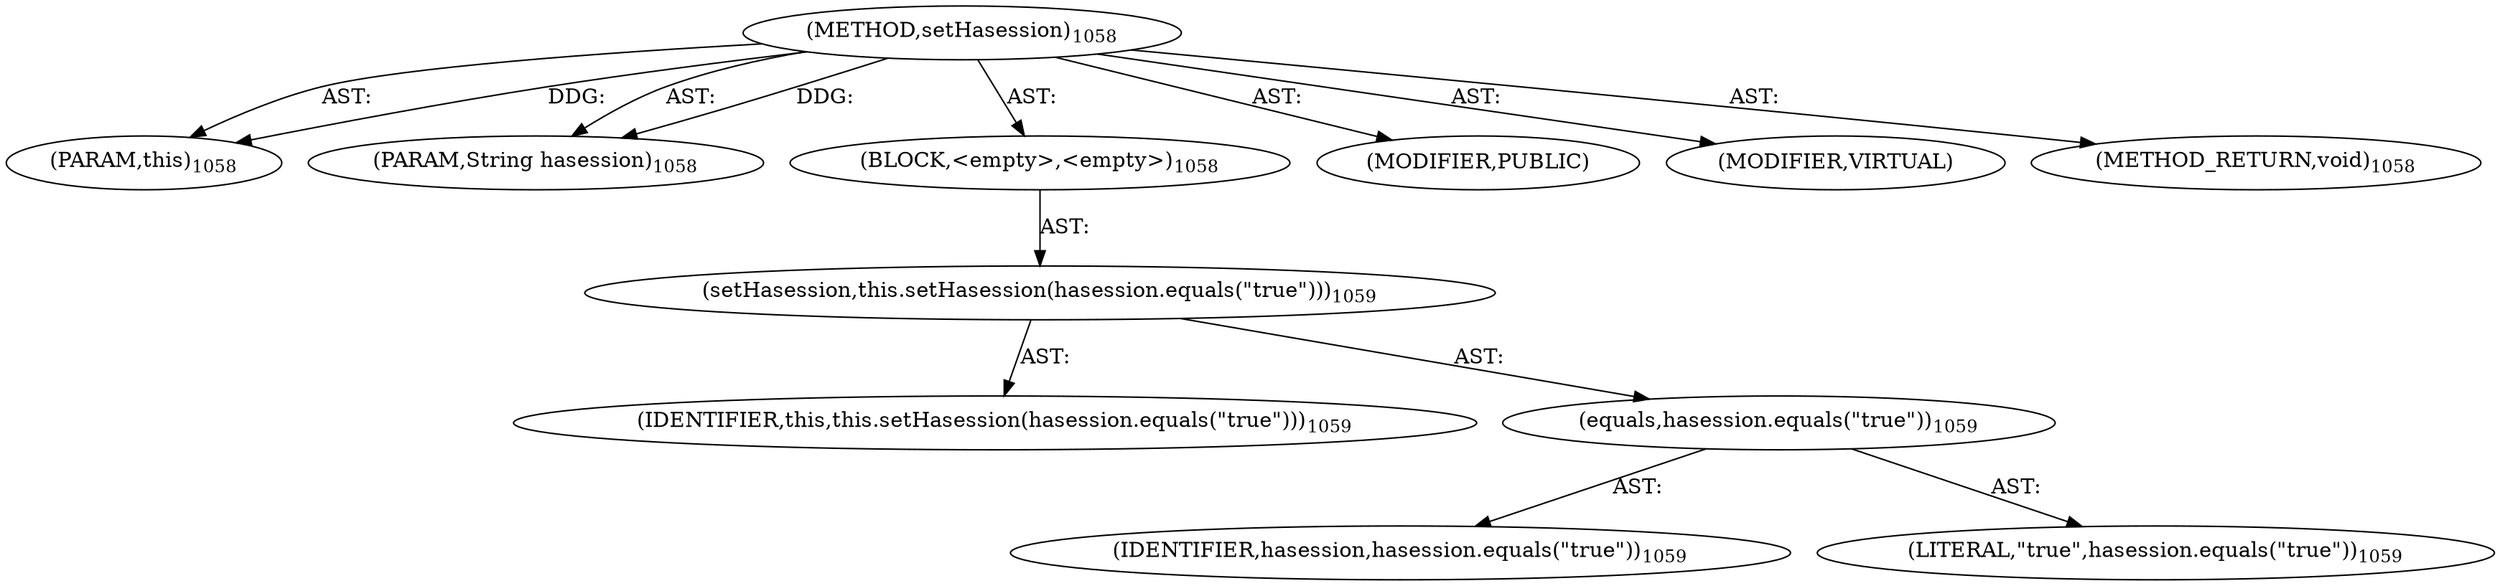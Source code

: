 digraph "setHasession" {  
"111669149746" [label = <(METHOD,setHasession)<SUB>1058</SUB>> ]
"115964117018" [label = <(PARAM,this)<SUB>1058</SUB>> ]
"115964117091" [label = <(PARAM,String hasession)<SUB>1058</SUB>> ]
"25769803926" [label = <(BLOCK,&lt;empty&gt;,&lt;empty&gt;)<SUB>1058</SUB>> ]
"30064771719" [label = <(setHasession,this.setHasession(hasession.equals(&quot;true&quot;)))<SUB>1059</SUB>> ]
"68719476776" [label = <(IDENTIFIER,this,this.setHasession(hasession.equals(&quot;true&quot;)))<SUB>1059</SUB>> ]
"30064771720" [label = <(equals,hasession.equals(&quot;true&quot;))<SUB>1059</SUB>> ]
"68719477253" [label = <(IDENTIFIER,hasession,hasession.equals(&quot;true&quot;))<SUB>1059</SUB>> ]
"90194313360" [label = <(LITERAL,&quot;true&quot;,hasession.equals(&quot;true&quot;))<SUB>1059</SUB>> ]
"133143986314" [label = <(MODIFIER,PUBLIC)> ]
"133143986315" [label = <(MODIFIER,VIRTUAL)> ]
"128849018930" [label = <(METHOD_RETURN,void)<SUB>1058</SUB>> ]
  "111669149746" -> "115964117018"  [ label = "AST: "] 
  "111669149746" -> "115964117091"  [ label = "AST: "] 
  "111669149746" -> "25769803926"  [ label = "AST: "] 
  "111669149746" -> "133143986314"  [ label = "AST: "] 
  "111669149746" -> "133143986315"  [ label = "AST: "] 
  "111669149746" -> "128849018930"  [ label = "AST: "] 
  "25769803926" -> "30064771719"  [ label = "AST: "] 
  "30064771719" -> "68719476776"  [ label = "AST: "] 
  "30064771719" -> "30064771720"  [ label = "AST: "] 
  "30064771720" -> "68719477253"  [ label = "AST: "] 
  "30064771720" -> "90194313360"  [ label = "AST: "] 
  "111669149746" -> "115964117018"  [ label = "DDG: "] 
  "111669149746" -> "115964117091"  [ label = "DDG: "] 
}
